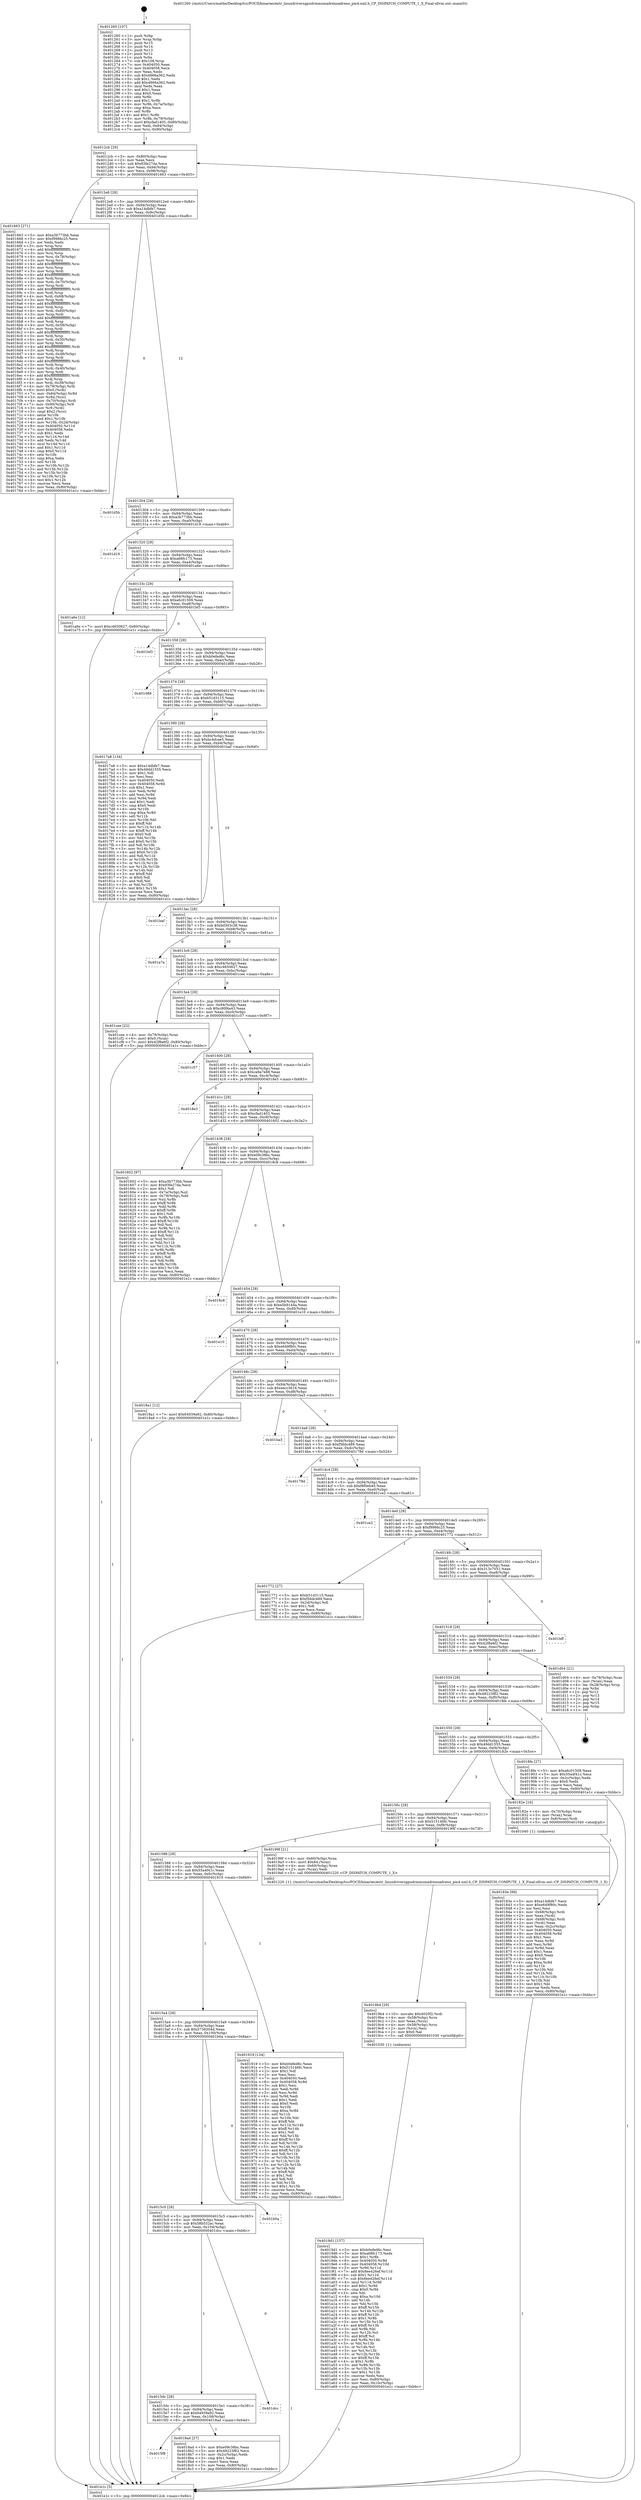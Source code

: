 digraph "0x401260" {
  label = "0x401260 (/mnt/c/Users/mathe/Desktop/tcc/POCII/binaries/extr_linuxdriversgpudrmmsmadrenoadreno_pm4.xml.h_CP_DISPATCH_COMPUTE_1_X_Final-ollvm.out::main(0))"
  labelloc = "t"
  node[shape=record]

  Entry [label="",width=0.3,height=0.3,shape=circle,fillcolor=black,style=filled]
  "0x4012cb" [label="{
     0x4012cb [29]\l
     | [instrs]\l
     &nbsp;&nbsp;0x4012cb \<+3\>: mov -0x80(%rbp),%eax\l
     &nbsp;&nbsp;0x4012ce \<+2\>: mov %eax,%ecx\l
     &nbsp;&nbsp;0x4012d0 \<+6\>: sub $0x93fe27da,%ecx\l
     &nbsp;&nbsp;0x4012d6 \<+6\>: mov %eax,-0x94(%rbp)\l
     &nbsp;&nbsp;0x4012dc \<+6\>: mov %ecx,-0x98(%rbp)\l
     &nbsp;&nbsp;0x4012e2 \<+6\>: je 0000000000401663 \<main+0x403\>\l
  }"]
  "0x401663" [label="{
     0x401663 [271]\l
     | [instrs]\l
     &nbsp;&nbsp;0x401663 \<+5\>: mov $0xa3b773bb,%eax\l
     &nbsp;&nbsp;0x401668 \<+5\>: mov $0xf9986c25,%ecx\l
     &nbsp;&nbsp;0x40166d \<+2\>: xor %edx,%edx\l
     &nbsp;&nbsp;0x40166f \<+3\>: mov %rsp,%rsi\l
     &nbsp;&nbsp;0x401672 \<+4\>: add $0xfffffffffffffff0,%rsi\l
     &nbsp;&nbsp;0x401676 \<+3\>: mov %rsi,%rsp\l
     &nbsp;&nbsp;0x401679 \<+4\>: mov %rsi,-0x78(%rbp)\l
     &nbsp;&nbsp;0x40167d \<+3\>: mov %rsp,%rsi\l
     &nbsp;&nbsp;0x401680 \<+4\>: add $0xfffffffffffffff0,%rsi\l
     &nbsp;&nbsp;0x401684 \<+3\>: mov %rsi,%rsp\l
     &nbsp;&nbsp;0x401687 \<+3\>: mov %rsp,%rdi\l
     &nbsp;&nbsp;0x40168a \<+4\>: add $0xfffffffffffffff0,%rdi\l
     &nbsp;&nbsp;0x40168e \<+3\>: mov %rdi,%rsp\l
     &nbsp;&nbsp;0x401691 \<+4\>: mov %rdi,-0x70(%rbp)\l
     &nbsp;&nbsp;0x401695 \<+3\>: mov %rsp,%rdi\l
     &nbsp;&nbsp;0x401698 \<+4\>: add $0xfffffffffffffff0,%rdi\l
     &nbsp;&nbsp;0x40169c \<+3\>: mov %rdi,%rsp\l
     &nbsp;&nbsp;0x40169f \<+4\>: mov %rdi,-0x68(%rbp)\l
     &nbsp;&nbsp;0x4016a3 \<+3\>: mov %rsp,%rdi\l
     &nbsp;&nbsp;0x4016a6 \<+4\>: add $0xfffffffffffffff0,%rdi\l
     &nbsp;&nbsp;0x4016aa \<+3\>: mov %rdi,%rsp\l
     &nbsp;&nbsp;0x4016ad \<+4\>: mov %rdi,-0x60(%rbp)\l
     &nbsp;&nbsp;0x4016b1 \<+3\>: mov %rsp,%rdi\l
     &nbsp;&nbsp;0x4016b4 \<+4\>: add $0xfffffffffffffff0,%rdi\l
     &nbsp;&nbsp;0x4016b8 \<+3\>: mov %rdi,%rsp\l
     &nbsp;&nbsp;0x4016bb \<+4\>: mov %rdi,-0x58(%rbp)\l
     &nbsp;&nbsp;0x4016bf \<+3\>: mov %rsp,%rdi\l
     &nbsp;&nbsp;0x4016c2 \<+4\>: add $0xfffffffffffffff0,%rdi\l
     &nbsp;&nbsp;0x4016c6 \<+3\>: mov %rdi,%rsp\l
     &nbsp;&nbsp;0x4016c9 \<+4\>: mov %rdi,-0x50(%rbp)\l
     &nbsp;&nbsp;0x4016cd \<+3\>: mov %rsp,%rdi\l
     &nbsp;&nbsp;0x4016d0 \<+4\>: add $0xfffffffffffffff0,%rdi\l
     &nbsp;&nbsp;0x4016d4 \<+3\>: mov %rdi,%rsp\l
     &nbsp;&nbsp;0x4016d7 \<+4\>: mov %rdi,-0x48(%rbp)\l
     &nbsp;&nbsp;0x4016db \<+3\>: mov %rsp,%rdi\l
     &nbsp;&nbsp;0x4016de \<+4\>: add $0xfffffffffffffff0,%rdi\l
     &nbsp;&nbsp;0x4016e2 \<+3\>: mov %rdi,%rsp\l
     &nbsp;&nbsp;0x4016e5 \<+4\>: mov %rdi,-0x40(%rbp)\l
     &nbsp;&nbsp;0x4016e9 \<+3\>: mov %rsp,%rdi\l
     &nbsp;&nbsp;0x4016ec \<+4\>: add $0xfffffffffffffff0,%rdi\l
     &nbsp;&nbsp;0x4016f0 \<+3\>: mov %rdi,%rsp\l
     &nbsp;&nbsp;0x4016f3 \<+4\>: mov %rdi,-0x38(%rbp)\l
     &nbsp;&nbsp;0x4016f7 \<+4\>: mov -0x78(%rbp),%rdi\l
     &nbsp;&nbsp;0x4016fb \<+6\>: movl $0x0,(%rdi)\l
     &nbsp;&nbsp;0x401701 \<+7\>: mov -0x84(%rbp),%r8d\l
     &nbsp;&nbsp;0x401708 \<+3\>: mov %r8d,(%rsi)\l
     &nbsp;&nbsp;0x40170b \<+4\>: mov -0x70(%rbp),%rdi\l
     &nbsp;&nbsp;0x40170f \<+7\>: mov -0x90(%rbp),%r9\l
     &nbsp;&nbsp;0x401716 \<+3\>: mov %r9,(%rdi)\l
     &nbsp;&nbsp;0x401719 \<+3\>: cmpl $0x2,(%rsi)\l
     &nbsp;&nbsp;0x40171c \<+4\>: setne %r10b\l
     &nbsp;&nbsp;0x401720 \<+4\>: and $0x1,%r10b\l
     &nbsp;&nbsp;0x401724 \<+4\>: mov %r10b,-0x2d(%rbp)\l
     &nbsp;&nbsp;0x401728 \<+8\>: mov 0x404050,%r11d\l
     &nbsp;&nbsp;0x401730 \<+7\>: mov 0x404058,%ebx\l
     &nbsp;&nbsp;0x401737 \<+3\>: sub $0x1,%edx\l
     &nbsp;&nbsp;0x40173a \<+3\>: mov %r11d,%r14d\l
     &nbsp;&nbsp;0x40173d \<+3\>: add %edx,%r14d\l
     &nbsp;&nbsp;0x401740 \<+4\>: imul %r14d,%r11d\l
     &nbsp;&nbsp;0x401744 \<+4\>: and $0x1,%r11d\l
     &nbsp;&nbsp;0x401748 \<+4\>: cmp $0x0,%r11d\l
     &nbsp;&nbsp;0x40174c \<+4\>: sete %r10b\l
     &nbsp;&nbsp;0x401750 \<+3\>: cmp $0xa,%ebx\l
     &nbsp;&nbsp;0x401753 \<+4\>: setl %r15b\l
     &nbsp;&nbsp;0x401757 \<+3\>: mov %r10b,%r12b\l
     &nbsp;&nbsp;0x40175a \<+3\>: and %r15b,%r12b\l
     &nbsp;&nbsp;0x40175d \<+3\>: xor %r15b,%r10b\l
     &nbsp;&nbsp;0x401760 \<+3\>: or %r10b,%r12b\l
     &nbsp;&nbsp;0x401763 \<+4\>: test $0x1,%r12b\l
     &nbsp;&nbsp;0x401767 \<+3\>: cmovne %ecx,%eax\l
     &nbsp;&nbsp;0x40176a \<+3\>: mov %eax,-0x80(%rbp)\l
     &nbsp;&nbsp;0x40176d \<+5\>: jmp 0000000000401e1c \<main+0xbbc\>\l
  }"]
  "0x4012e8" [label="{
     0x4012e8 [28]\l
     | [instrs]\l
     &nbsp;&nbsp;0x4012e8 \<+5\>: jmp 00000000004012ed \<main+0x8d\>\l
     &nbsp;&nbsp;0x4012ed \<+6\>: mov -0x94(%rbp),%eax\l
     &nbsp;&nbsp;0x4012f3 \<+5\>: sub $0xa14dbfe7,%eax\l
     &nbsp;&nbsp;0x4012f8 \<+6\>: mov %eax,-0x9c(%rbp)\l
     &nbsp;&nbsp;0x4012fe \<+6\>: je 0000000000401d5b \<main+0xafb\>\l
  }"]
  Exit [label="",width=0.3,height=0.3,shape=circle,fillcolor=black,style=filled,peripheries=2]
  "0x401d5b" [label="{
     0x401d5b\l
  }", style=dashed]
  "0x401304" [label="{
     0x401304 [28]\l
     | [instrs]\l
     &nbsp;&nbsp;0x401304 \<+5\>: jmp 0000000000401309 \<main+0xa9\>\l
     &nbsp;&nbsp;0x401309 \<+6\>: mov -0x94(%rbp),%eax\l
     &nbsp;&nbsp;0x40130f \<+5\>: sub $0xa3b773bb,%eax\l
     &nbsp;&nbsp;0x401314 \<+6\>: mov %eax,-0xa0(%rbp)\l
     &nbsp;&nbsp;0x40131a \<+6\>: je 0000000000401d19 \<main+0xab9\>\l
  }"]
  "0x4019d1" [label="{
     0x4019d1 [157]\l
     | [instrs]\l
     &nbsp;&nbsp;0x4019d1 \<+5\>: mov $0xb0efed6c,%esi\l
     &nbsp;&nbsp;0x4019d6 \<+5\>: mov $0xa68fc173,%edx\l
     &nbsp;&nbsp;0x4019db \<+3\>: mov $0x1,%r8b\l
     &nbsp;&nbsp;0x4019de \<+8\>: mov 0x404050,%r9d\l
     &nbsp;&nbsp;0x4019e6 \<+8\>: mov 0x404058,%r10d\l
     &nbsp;&nbsp;0x4019ee \<+3\>: mov %r9d,%r11d\l
     &nbsp;&nbsp;0x4019f1 \<+7\>: add $0x8ee426ef,%r11d\l
     &nbsp;&nbsp;0x4019f8 \<+4\>: sub $0x1,%r11d\l
     &nbsp;&nbsp;0x4019fc \<+7\>: sub $0x8ee426ef,%r11d\l
     &nbsp;&nbsp;0x401a03 \<+4\>: imul %r11d,%r9d\l
     &nbsp;&nbsp;0x401a07 \<+4\>: and $0x1,%r9d\l
     &nbsp;&nbsp;0x401a0b \<+4\>: cmp $0x0,%r9d\l
     &nbsp;&nbsp;0x401a0f \<+3\>: sete %bl\l
     &nbsp;&nbsp;0x401a12 \<+4\>: cmp $0xa,%r10d\l
     &nbsp;&nbsp;0x401a16 \<+4\>: setl %r14b\l
     &nbsp;&nbsp;0x401a1a \<+3\>: mov %bl,%r15b\l
     &nbsp;&nbsp;0x401a1d \<+4\>: xor $0xff,%r15b\l
     &nbsp;&nbsp;0x401a21 \<+3\>: mov %r14b,%r12b\l
     &nbsp;&nbsp;0x401a24 \<+4\>: xor $0xff,%r12b\l
     &nbsp;&nbsp;0x401a28 \<+4\>: xor $0x1,%r8b\l
     &nbsp;&nbsp;0x401a2c \<+3\>: mov %r15b,%r13b\l
     &nbsp;&nbsp;0x401a2f \<+4\>: and $0xff,%r13b\l
     &nbsp;&nbsp;0x401a33 \<+3\>: and %r8b,%bl\l
     &nbsp;&nbsp;0x401a36 \<+3\>: mov %r12b,%cl\l
     &nbsp;&nbsp;0x401a39 \<+3\>: and $0xff,%cl\l
     &nbsp;&nbsp;0x401a3c \<+3\>: and %r8b,%r14b\l
     &nbsp;&nbsp;0x401a3f \<+3\>: or %bl,%r13b\l
     &nbsp;&nbsp;0x401a42 \<+3\>: or %r14b,%cl\l
     &nbsp;&nbsp;0x401a45 \<+3\>: xor %cl,%r13b\l
     &nbsp;&nbsp;0x401a48 \<+3\>: or %r12b,%r15b\l
     &nbsp;&nbsp;0x401a4b \<+4\>: xor $0xff,%r15b\l
     &nbsp;&nbsp;0x401a4f \<+4\>: or $0x1,%r8b\l
     &nbsp;&nbsp;0x401a53 \<+3\>: and %r8b,%r15b\l
     &nbsp;&nbsp;0x401a56 \<+3\>: or %r15b,%r13b\l
     &nbsp;&nbsp;0x401a59 \<+4\>: test $0x1,%r13b\l
     &nbsp;&nbsp;0x401a5d \<+3\>: cmovne %edx,%esi\l
     &nbsp;&nbsp;0x401a60 \<+3\>: mov %esi,-0x80(%rbp)\l
     &nbsp;&nbsp;0x401a63 \<+6\>: mov %eax,-0x10c(%rbp)\l
     &nbsp;&nbsp;0x401a69 \<+5\>: jmp 0000000000401e1c \<main+0xbbc\>\l
  }"]
  "0x401d19" [label="{
     0x401d19\l
  }", style=dashed]
  "0x401320" [label="{
     0x401320 [28]\l
     | [instrs]\l
     &nbsp;&nbsp;0x401320 \<+5\>: jmp 0000000000401325 \<main+0xc5\>\l
     &nbsp;&nbsp;0x401325 \<+6\>: mov -0x94(%rbp),%eax\l
     &nbsp;&nbsp;0x40132b \<+5\>: sub $0xa68fc173,%eax\l
     &nbsp;&nbsp;0x401330 \<+6\>: mov %eax,-0xa4(%rbp)\l
     &nbsp;&nbsp;0x401336 \<+6\>: je 0000000000401a6e \<main+0x80e\>\l
  }"]
  "0x4019b4" [label="{
     0x4019b4 [29]\l
     | [instrs]\l
     &nbsp;&nbsp;0x4019b4 \<+10\>: movabs $0x4020f2,%rdi\l
     &nbsp;&nbsp;0x4019be \<+4\>: mov -0x58(%rbp),%rcx\l
     &nbsp;&nbsp;0x4019c2 \<+2\>: mov %eax,(%rcx)\l
     &nbsp;&nbsp;0x4019c4 \<+4\>: mov -0x58(%rbp),%rcx\l
     &nbsp;&nbsp;0x4019c8 \<+2\>: mov (%rcx),%esi\l
     &nbsp;&nbsp;0x4019ca \<+2\>: mov $0x0,%al\l
     &nbsp;&nbsp;0x4019cc \<+5\>: call 0000000000401030 \<printf@plt\>\l
     | [calls]\l
     &nbsp;&nbsp;0x401030 \{1\} (unknown)\l
  }"]
  "0x401a6e" [label="{
     0x401a6e [12]\l
     | [instrs]\l
     &nbsp;&nbsp;0x401a6e \<+7\>: movl $0xc4650627,-0x80(%rbp)\l
     &nbsp;&nbsp;0x401a75 \<+5\>: jmp 0000000000401e1c \<main+0xbbc\>\l
  }"]
  "0x40133c" [label="{
     0x40133c [28]\l
     | [instrs]\l
     &nbsp;&nbsp;0x40133c \<+5\>: jmp 0000000000401341 \<main+0xe1\>\l
     &nbsp;&nbsp;0x401341 \<+6\>: mov -0x94(%rbp),%eax\l
     &nbsp;&nbsp;0x401347 \<+5\>: sub $0xa6c01509,%eax\l
     &nbsp;&nbsp;0x40134c \<+6\>: mov %eax,-0xa8(%rbp)\l
     &nbsp;&nbsp;0x401352 \<+6\>: je 0000000000401bf3 \<main+0x993\>\l
  }"]
  "0x4015f8" [label="{
     0x4015f8\l
  }", style=dashed]
  "0x401bf3" [label="{
     0x401bf3\l
  }", style=dashed]
  "0x401358" [label="{
     0x401358 [28]\l
     | [instrs]\l
     &nbsp;&nbsp;0x401358 \<+5\>: jmp 000000000040135d \<main+0xfd\>\l
     &nbsp;&nbsp;0x40135d \<+6\>: mov -0x94(%rbp),%eax\l
     &nbsp;&nbsp;0x401363 \<+5\>: sub $0xb0efed6c,%eax\l
     &nbsp;&nbsp;0x401368 \<+6\>: mov %eax,-0xac(%rbp)\l
     &nbsp;&nbsp;0x40136e \<+6\>: je 0000000000401d88 \<main+0xb28\>\l
  }"]
  "0x4018ad" [label="{
     0x4018ad [27]\l
     | [instrs]\l
     &nbsp;&nbsp;0x4018ad \<+5\>: mov $0xe09c38bc,%eax\l
     &nbsp;&nbsp;0x4018b2 \<+5\>: mov $0x48223f82,%ecx\l
     &nbsp;&nbsp;0x4018b7 \<+3\>: mov -0x2c(%rbp),%edx\l
     &nbsp;&nbsp;0x4018ba \<+3\>: cmp $0x1,%edx\l
     &nbsp;&nbsp;0x4018bd \<+3\>: cmovl %ecx,%eax\l
     &nbsp;&nbsp;0x4018c0 \<+3\>: mov %eax,-0x80(%rbp)\l
     &nbsp;&nbsp;0x4018c3 \<+5\>: jmp 0000000000401e1c \<main+0xbbc\>\l
  }"]
  "0x401d88" [label="{
     0x401d88\l
  }", style=dashed]
  "0x401374" [label="{
     0x401374 [28]\l
     | [instrs]\l
     &nbsp;&nbsp;0x401374 \<+5\>: jmp 0000000000401379 \<main+0x119\>\l
     &nbsp;&nbsp;0x401379 \<+6\>: mov -0x94(%rbp),%eax\l
     &nbsp;&nbsp;0x40137f \<+5\>: sub $0xb51d3115,%eax\l
     &nbsp;&nbsp;0x401384 \<+6\>: mov %eax,-0xb0(%rbp)\l
     &nbsp;&nbsp;0x40138a \<+6\>: je 00000000004017a8 \<main+0x548\>\l
  }"]
  "0x4015dc" [label="{
     0x4015dc [28]\l
     | [instrs]\l
     &nbsp;&nbsp;0x4015dc \<+5\>: jmp 00000000004015e1 \<main+0x381\>\l
     &nbsp;&nbsp;0x4015e1 \<+6\>: mov -0x94(%rbp),%eax\l
     &nbsp;&nbsp;0x4015e7 \<+5\>: sub $0x64939a92,%eax\l
     &nbsp;&nbsp;0x4015ec \<+6\>: mov %eax,-0x108(%rbp)\l
     &nbsp;&nbsp;0x4015f2 \<+6\>: je 00000000004018ad \<main+0x64d\>\l
  }"]
  "0x4017a8" [label="{
     0x4017a8 [134]\l
     | [instrs]\l
     &nbsp;&nbsp;0x4017a8 \<+5\>: mov $0xa14dbfe7,%eax\l
     &nbsp;&nbsp;0x4017ad \<+5\>: mov $0x49dd1555,%ecx\l
     &nbsp;&nbsp;0x4017b2 \<+2\>: mov $0x1,%dl\l
     &nbsp;&nbsp;0x4017b4 \<+2\>: xor %esi,%esi\l
     &nbsp;&nbsp;0x4017b6 \<+7\>: mov 0x404050,%edi\l
     &nbsp;&nbsp;0x4017bd \<+8\>: mov 0x404058,%r8d\l
     &nbsp;&nbsp;0x4017c5 \<+3\>: sub $0x1,%esi\l
     &nbsp;&nbsp;0x4017c8 \<+3\>: mov %edi,%r9d\l
     &nbsp;&nbsp;0x4017cb \<+3\>: add %esi,%r9d\l
     &nbsp;&nbsp;0x4017ce \<+4\>: imul %r9d,%edi\l
     &nbsp;&nbsp;0x4017d2 \<+3\>: and $0x1,%edi\l
     &nbsp;&nbsp;0x4017d5 \<+3\>: cmp $0x0,%edi\l
     &nbsp;&nbsp;0x4017d8 \<+4\>: sete %r10b\l
     &nbsp;&nbsp;0x4017dc \<+4\>: cmp $0xa,%r8d\l
     &nbsp;&nbsp;0x4017e0 \<+4\>: setl %r11b\l
     &nbsp;&nbsp;0x4017e4 \<+3\>: mov %r10b,%bl\l
     &nbsp;&nbsp;0x4017e7 \<+3\>: xor $0xff,%bl\l
     &nbsp;&nbsp;0x4017ea \<+3\>: mov %r11b,%r14b\l
     &nbsp;&nbsp;0x4017ed \<+4\>: xor $0xff,%r14b\l
     &nbsp;&nbsp;0x4017f1 \<+3\>: xor $0x0,%dl\l
     &nbsp;&nbsp;0x4017f4 \<+3\>: mov %bl,%r15b\l
     &nbsp;&nbsp;0x4017f7 \<+4\>: and $0x0,%r15b\l
     &nbsp;&nbsp;0x4017fb \<+3\>: and %dl,%r10b\l
     &nbsp;&nbsp;0x4017fe \<+3\>: mov %r14b,%r12b\l
     &nbsp;&nbsp;0x401801 \<+4\>: and $0x0,%r12b\l
     &nbsp;&nbsp;0x401805 \<+3\>: and %dl,%r11b\l
     &nbsp;&nbsp;0x401808 \<+3\>: or %r10b,%r15b\l
     &nbsp;&nbsp;0x40180b \<+3\>: or %r11b,%r12b\l
     &nbsp;&nbsp;0x40180e \<+3\>: xor %r12b,%r15b\l
     &nbsp;&nbsp;0x401811 \<+3\>: or %r14b,%bl\l
     &nbsp;&nbsp;0x401814 \<+3\>: xor $0xff,%bl\l
     &nbsp;&nbsp;0x401817 \<+3\>: or $0x0,%dl\l
     &nbsp;&nbsp;0x40181a \<+2\>: and %dl,%bl\l
     &nbsp;&nbsp;0x40181c \<+3\>: or %bl,%r15b\l
     &nbsp;&nbsp;0x40181f \<+4\>: test $0x1,%r15b\l
     &nbsp;&nbsp;0x401823 \<+3\>: cmovne %ecx,%eax\l
     &nbsp;&nbsp;0x401826 \<+3\>: mov %eax,-0x80(%rbp)\l
     &nbsp;&nbsp;0x401829 \<+5\>: jmp 0000000000401e1c \<main+0xbbc\>\l
  }"]
  "0x401390" [label="{
     0x401390 [28]\l
     | [instrs]\l
     &nbsp;&nbsp;0x401390 \<+5\>: jmp 0000000000401395 \<main+0x135\>\l
     &nbsp;&nbsp;0x401395 \<+6\>: mov -0x94(%rbp),%eax\l
     &nbsp;&nbsp;0x40139b \<+5\>: sub $0xbc4dcae5,%eax\l
     &nbsp;&nbsp;0x4013a0 \<+6\>: mov %eax,-0xb4(%rbp)\l
     &nbsp;&nbsp;0x4013a6 \<+6\>: je 0000000000401baf \<main+0x94f\>\l
  }"]
  "0x401dcc" [label="{
     0x401dcc\l
  }", style=dashed]
  "0x401baf" [label="{
     0x401baf\l
  }", style=dashed]
  "0x4013ac" [label="{
     0x4013ac [28]\l
     | [instrs]\l
     &nbsp;&nbsp;0x4013ac \<+5\>: jmp 00000000004013b1 \<main+0x151\>\l
     &nbsp;&nbsp;0x4013b1 \<+6\>: mov -0x94(%rbp),%eax\l
     &nbsp;&nbsp;0x4013b7 \<+5\>: sub $0xbd303c38,%eax\l
     &nbsp;&nbsp;0x4013bc \<+6\>: mov %eax,-0xb8(%rbp)\l
     &nbsp;&nbsp;0x4013c2 \<+6\>: je 0000000000401a7a \<main+0x81a\>\l
  }"]
  "0x4015c0" [label="{
     0x4015c0 [28]\l
     | [instrs]\l
     &nbsp;&nbsp;0x4015c0 \<+5\>: jmp 00000000004015c5 \<main+0x365\>\l
     &nbsp;&nbsp;0x4015c5 \<+6\>: mov -0x94(%rbp),%eax\l
     &nbsp;&nbsp;0x4015cb \<+5\>: sub $0x58b532ac,%eax\l
     &nbsp;&nbsp;0x4015d0 \<+6\>: mov %eax,-0x104(%rbp)\l
     &nbsp;&nbsp;0x4015d6 \<+6\>: je 0000000000401dcc \<main+0xb6c\>\l
  }"]
  "0x401a7a" [label="{
     0x401a7a\l
  }", style=dashed]
  "0x4013c8" [label="{
     0x4013c8 [28]\l
     | [instrs]\l
     &nbsp;&nbsp;0x4013c8 \<+5\>: jmp 00000000004013cd \<main+0x16d\>\l
     &nbsp;&nbsp;0x4013cd \<+6\>: mov -0x94(%rbp),%eax\l
     &nbsp;&nbsp;0x4013d3 \<+5\>: sub $0xc4650627,%eax\l
     &nbsp;&nbsp;0x4013d8 \<+6\>: mov %eax,-0xbc(%rbp)\l
     &nbsp;&nbsp;0x4013de \<+6\>: je 0000000000401cee \<main+0xa8e\>\l
  }"]
  "0x401b0a" [label="{
     0x401b0a\l
  }", style=dashed]
  "0x401cee" [label="{
     0x401cee [22]\l
     | [instrs]\l
     &nbsp;&nbsp;0x401cee \<+4\>: mov -0x78(%rbp),%rax\l
     &nbsp;&nbsp;0x401cf2 \<+6\>: movl $0x0,(%rax)\l
     &nbsp;&nbsp;0x401cf8 \<+7\>: movl $0x42f8a6f2,-0x80(%rbp)\l
     &nbsp;&nbsp;0x401cff \<+5\>: jmp 0000000000401e1c \<main+0xbbc\>\l
  }"]
  "0x4013e4" [label="{
     0x4013e4 [28]\l
     | [instrs]\l
     &nbsp;&nbsp;0x4013e4 \<+5\>: jmp 00000000004013e9 \<main+0x189\>\l
     &nbsp;&nbsp;0x4013e9 \<+6\>: mov -0x94(%rbp),%eax\l
     &nbsp;&nbsp;0x4013ef \<+5\>: sub $0xc90f4a43,%eax\l
     &nbsp;&nbsp;0x4013f4 \<+6\>: mov %eax,-0xc0(%rbp)\l
     &nbsp;&nbsp;0x4013fa \<+6\>: je 0000000000401c57 \<main+0x9f7\>\l
  }"]
  "0x4015a4" [label="{
     0x4015a4 [28]\l
     | [instrs]\l
     &nbsp;&nbsp;0x4015a4 \<+5\>: jmp 00000000004015a9 \<main+0x349\>\l
     &nbsp;&nbsp;0x4015a9 \<+6\>: mov -0x94(%rbp),%eax\l
     &nbsp;&nbsp;0x4015af \<+5\>: sub $0x5738304d,%eax\l
     &nbsp;&nbsp;0x4015b4 \<+6\>: mov %eax,-0x100(%rbp)\l
     &nbsp;&nbsp;0x4015ba \<+6\>: je 0000000000401b0a \<main+0x8aa\>\l
  }"]
  "0x401c57" [label="{
     0x401c57\l
  }", style=dashed]
  "0x401400" [label="{
     0x401400 [28]\l
     | [instrs]\l
     &nbsp;&nbsp;0x401400 \<+5\>: jmp 0000000000401405 \<main+0x1a5\>\l
     &nbsp;&nbsp;0x401405 \<+6\>: mov -0x94(%rbp),%eax\l
     &nbsp;&nbsp;0x40140b \<+5\>: sub $0xca9a7e88,%eax\l
     &nbsp;&nbsp;0x401410 \<+6\>: mov %eax,-0xc4(%rbp)\l
     &nbsp;&nbsp;0x401416 \<+6\>: je 00000000004018e3 \<main+0x683\>\l
  }"]
  "0x401919" [label="{
     0x401919 [134]\l
     | [instrs]\l
     &nbsp;&nbsp;0x401919 \<+5\>: mov $0xb0efed6c,%eax\l
     &nbsp;&nbsp;0x40191e \<+5\>: mov $0x515146fc,%ecx\l
     &nbsp;&nbsp;0x401923 \<+2\>: mov $0x1,%dl\l
     &nbsp;&nbsp;0x401925 \<+2\>: xor %esi,%esi\l
     &nbsp;&nbsp;0x401927 \<+7\>: mov 0x404050,%edi\l
     &nbsp;&nbsp;0x40192e \<+8\>: mov 0x404058,%r8d\l
     &nbsp;&nbsp;0x401936 \<+3\>: sub $0x1,%esi\l
     &nbsp;&nbsp;0x401939 \<+3\>: mov %edi,%r9d\l
     &nbsp;&nbsp;0x40193c \<+3\>: add %esi,%r9d\l
     &nbsp;&nbsp;0x40193f \<+4\>: imul %r9d,%edi\l
     &nbsp;&nbsp;0x401943 \<+3\>: and $0x1,%edi\l
     &nbsp;&nbsp;0x401946 \<+3\>: cmp $0x0,%edi\l
     &nbsp;&nbsp;0x401949 \<+4\>: sete %r10b\l
     &nbsp;&nbsp;0x40194d \<+4\>: cmp $0xa,%r8d\l
     &nbsp;&nbsp;0x401951 \<+4\>: setl %r11b\l
     &nbsp;&nbsp;0x401955 \<+3\>: mov %r10b,%bl\l
     &nbsp;&nbsp;0x401958 \<+3\>: xor $0xff,%bl\l
     &nbsp;&nbsp;0x40195b \<+3\>: mov %r11b,%r14b\l
     &nbsp;&nbsp;0x40195e \<+4\>: xor $0xff,%r14b\l
     &nbsp;&nbsp;0x401962 \<+3\>: xor $0x1,%dl\l
     &nbsp;&nbsp;0x401965 \<+3\>: mov %bl,%r15b\l
     &nbsp;&nbsp;0x401968 \<+4\>: and $0xff,%r15b\l
     &nbsp;&nbsp;0x40196c \<+3\>: and %dl,%r10b\l
     &nbsp;&nbsp;0x40196f \<+3\>: mov %r14b,%r12b\l
     &nbsp;&nbsp;0x401972 \<+4\>: and $0xff,%r12b\l
     &nbsp;&nbsp;0x401976 \<+3\>: and %dl,%r11b\l
     &nbsp;&nbsp;0x401979 \<+3\>: or %r10b,%r15b\l
     &nbsp;&nbsp;0x40197c \<+3\>: or %r11b,%r12b\l
     &nbsp;&nbsp;0x40197f \<+3\>: xor %r12b,%r15b\l
     &nbsp;&nbsp;0x401982 \<+3\>: or %r14b,%bl\l
     &nbsp;&nbsp;0x401985 \<+3\>: xor $0xff,%bl\l
     &nbsp;&nbsp;0x401988 \<+3\>: or $0x1,%dl\l
     &nbsp;&nbsp;0x40198b \<+2\>: and %dl,%bl\l
     &nbsp;&nbsp;0x40198d \<+3\>: or %bl,%r15b\l
     &nbsp;&nbsp;0x401990 \<+4\>: test $0x1,%r15b\l
     &nbsp;&nbsp;0x401994 \<+3\>: cmovne %ecx,%eax\l
     &nbsp;&nbsp;0x401997 \<+3\>: mov %eax,-0x80(%rbp)\l
     &nbsp;&nbsp;0x40199a \<+5\>: jmp 0000000000401e1c \<main+0xbbc\>\l
  }"]
  "0x4018e3" [label="{
     0x4018e3\l
  }", style=dashed]
  "0x40141c" [label="{
     0x40141c [28]\l
     | [instrs]\l
     &nbsp;&nbsp;0x40141c \<+5\>: jmp 0000000000401421 \<main+0x1c1\>\l
     &nbsp;&nbsp;0x401421 \<+6\>: mov -0x94(%rbp),%eax\l
     &nbsp;&nbsp;0x401427 \<+5\>: sub $0xcfad1403,%eax\l
     &nbsp;&nbsp;0x40142c \<+6\>: mov %eax,-0xc8(%rbp)\l
     &nbsp;&nbsp;0x401432 \<+6\>: je 0000000000401602 \<main+0x3a2\>\l
  }"]
  "0x401588" [label="{
     0x401588 [28]\l
     | [instrs]\l
     &nbsp;&nbsp;0x401588 \<+5\>: jmp 000000000040158d \<main+0x32d\>\l
     &nbsp;&nbsp;0x40158d \<+6\>: mov -0x94(%rbp),%eax\l
     &nbsp;&nbsp;0x401593 \<+5\>: sub $0x55a4f41c,%eax\l
     &nbsp;&nbsp;0x401598 \<+6\>: mov %eax,-0xfc(%rbp)\l
     &nbsp;&nbsp;0x40159e \<+6\>: je 0000000000401919 \<main+0x6b9\>\l
  }"]
  "0x401602" [label="{
     0x401602 [97]\l
     | [instrs]\l
     &nbsp;&nbsp;0x401602 \<+5\>: mov $0xa3b773bb,%eax\l
     &nbsp;&nbsp;0x401607 \<+5\>: mov $0x93fe27da,%ecx\l
     &nbsp;&nbsp;0x40160c \<+2\>: mov $0x1,%dl\l
     &nbsp;&nbsp;0x40160e \<+4\>: mov -0x7a(%rbp),%sil\l
     &nbsp;&nbsp;0x401612 \<+4\>: mov -0x79(%rbp),%dil\l
     &nbsp;&nbsp;0x401616 \<+3\>: mov %sil,%r8b\l
     &nbsp;&nbsp;0x401619 \<+4\>: xor $0xff,%r8b\l
     &nbsp;&nbsp;0x40161d \<+3\>: mov %dil,%r9b\l
     &nbsp;&nbsp;0x401620 \<+4\>: xor $0xff,%r9b\l
     &nbsp;&nbsp;0x401624 \<+3\>: xor $0x1,%dl\l
     &nbsp;&nbsp;0x401627 \<+3\>: mov %r8b,%r10b\l
     &nbsp;&nbsp;0x40162a \<+4\>: and $0xff,%r10b\l
     &nbsp;&nbsp;0x40162e \<+3\>: and %dl,%sil\l
     &nbsp;&nbsp;0x401631 \<+3\>: mov %r9b,%r11b\l
     &nbsp;&nbsp;0x401634 \<+4\>: and $0xff,%r11b\l
     &nbsp;&nbsp;0x401638 \<+3\>: and %dl,%dil\l
     &nbsp;&nbsp;0x40163b \<+3\>: or %sil,%r10b\l
     &nbsp;&nbsp;0x40163e \<+3\>: or %dil,%r11b\l
     &nbsp;&nbsp;0x401641 \<+3\>: xor %r11b,%r10b\l
     &nbsp;&nbsp;0x401644 \<+3\>: or %r9b,%r8b\l
     &nbsp;&nbsp;0x401647 \<+4\>: xor $0xff,%r8b\l
     &nbsp;&nbsp;0x40164b \<+3\>: or $0x1,%dl\l
     &nbsp;&nbsp;0x40164e \<+3\>: and %dl,%r8b\l
     &nbsp;&nbsp;0x401651 \<+3\>: or %r8b,%r10b\l
     &nbsp;&nbsp;0x401654 \<+4\>: test $0x1,%r10b\l
     &nbsp;&nbsp;0x401658 \<+3\>: cmovne %ecx,%eax\l
     &nbsp;&nbsp;0x40165b \<+3\>: mov %eax,-0x80(%rbp)\l
     &nbsp;&nbsp;0x40165e \<+5\>: jmp 0000000000401e1c \<main+0xbbc\>\l
  }"]
  "0x401438" [label="{
     0x401438 [28]\l
     | [instrs]\l
     &nbsp;&nbsp;0x401438 \<+5\>: jmp 000000000040143d \<main+0x1dd\>\l
     &nbsp;&nbsp;0x40143d \<+6\>: mov -0x94(%rbp),%eax\l
     &nbsp;&nbsp;0x401443 \<+5\>: sub $0xe09c38bc,%eax\l
     &nbsp;&nbsp;0x401448 \<+6\>: mov %eax,-0xcc(%rbp)\l
     &nbsp;&nbsp;0x40144e \<+6\>: je 00000000004018c8 \<main+0x668\>\l
  }"]
  "0x401e1c" [label="{
     0x401e1c [5]\l
     | [instrs]\l
     &nbsp;&nbsp;0x401e1c \<+5\>: jmp 00000000004012cb \<main+0x6b\>\l
  }"]
  "0x401260" [label="{
     0x401260 [107]\l
     | [instrs]\l
     &nbsp;&nbsp;0x401260 \<+1\>: push %rbp\l
     &nbsp;&nbsp;0x401261 \<+3\>: mov %rsp,%rbp\l
     &nbsp;&nbsp;0x401264 \<+2\>: push %r15\l
     &nbsp;&nbsp;0x401266 \<+2\>: push %r14\l
     &nbsp;&nbsp;0x401268 \<+2\>: push %r13\l
     &nbsp;&nbsp;0x40126a \<+2\>: push %r12\l
     &nbsp;&nbsp;0x40126c \<+1\>: push %rbx\l
     &nbsp;&nbsp;0x40126d \<+7\>: sub $0x108,%rsp\l
     &nbsp;&nbsp;0x401274 \<+7\>: mov 0x404050,%eax\l
     &nbsp;&nbsp;0x40127b \<+7\>: mov 0x404058,%ecx\l
     &nbsp;&nbsp;0x401282 \<+2\>: mov %eax,%edx\l
     &nbsp;&nbsp;0x401284 \<+6\>: sub $0x4866a362,%edx\l
     &nbsp;&nbsp;0x40128a \<+3\>: sub $0x1,%edx\l
     &nbsp;&nbsp;0x40128d \<+6\>: add $0x4866a362,%edx\l
     &nbsp;&nbsp;0x401293 \<+3\>: imul %edx,%eax\l
     &nbsp;&nbsp;0x401296 \<+3\>: and $0x1,%eax\l
     &nbsp;&nbsp;0x401299 \<+3\>: cmp $0x0,%eax\l
     &nbsp;&nbsp;0x40129c \<+4\>: sete %r8b\l
     &nbsp;&nbsp;0x4012a0 \<+4\>: and $0x1,%r8b\l
     &nbsp;&nbsp;0x4012a4 \<+4\>: mov %r8b,-0x7a(%rbp)\l
     &nbsp;&nbsp;0x4012a8 \<+3\>: cmp $0xa,%ecx\l
     &nbsp;&nbsp;0x4012ab \<+4\>: setl %r8b\l
     &nbsp;&nbsp;0x4012af \<+4\>: and $0x1,%r8b\l
     &nbsp;&nbsp;0x4012b3 \<+4\>: mov %r8b,-0x79(%rbp)\l
     &nbsp;&nbsp;0x4012b7 \<+7\>: movl $0xcfad1403,-0x80(%rbp)\l
     &nbsp;&nbsp;0x4012be \<+6\>: mov %edi,-0x84(%rbp)\l
     &nbsp;&nbsp;0x4012c4 \<+7\>: mov %rsi,-0x90(%rbp)\l
  }"]
  "0x40199f" [label="{
     0x40199f [21]\l
     | [instrs]\l
     &nbsp;&nbsp;0x40199f \<+4\>: mov -0x60(%rbp),%rax\l
     &nbsp;&nbsp;0x4019a3 \<+6\>: movl $0x64,(%rax)\l
     &nbsp;&nbsp;0x4019a9 \<+4\>: mov -0x60(%rbp),%rax\l
     &nbsp;&nbsp;0x4019ad \<+2\>: mov (%rax),%edi\l
     &nbsp;&nbsp;0x4019af \<+5\>: call 0000000000401220 \<CP_DISPATCH_COMPUTE_1_X\>\l
     | [calls]\l
     &nbsp;&nbsp;0x401220 \{1\} (/mnt/c/Users/mathe/Desktop/tcc/POCII/binaries/extr_linuxdriversgpudrmmsmadrenoadreno_pm4.xml.h_CP_DISPATCH_COMPUTE_1_X_Final-ollvm.out::CP_DISPATCH_COMPUTE_1_X)\l
  }"]
  "0x40183e" [label="{
     0x40183e [99]\l
     | [instrs]\l
     &nbsp;&nbsp;0x40183e \<+5\>: mov $0xa14dbfe7,%ecx\l
     &nbsp;&nbsp;0x401843 \<+5\>: mov $0xe649f80c,%edx\l
     &nbsp;&nbsp;0x401848 \<+2\>: xor %esi,%esi\l
     &nbsp;&nbsp;0x40184a \<+4\>: mov -0x68(%rbp),%rdi\l
     &nbsp;&nbsp;0x40184e \<+2\>: mov %eax,(%rdi)\l
     &nbsp;&nbsp;0x401850 \<+4\>: mov -0x68(%rbp),%rdi\l
     &nbsp;&nbsp;0x401854 \<+2\>: mov (%rdi),%eax\l
     &nbsp;&nbsp;0x401856 \<+3\>: mov %eax,-0x2c(%rbp)\l
     &nbsp;&nbsp;0x401859 \<+7\>: mov 0x404050,%eax\l
     &nbsp;&nbsp;0x401860 \<+8\>: mov 0x404058,%r8d\l
     &nbsp;&nbsp;0x401868 \<+3\>: sub $0x1,%esi\l
     &nbsp;&nbsp;0x40186b \<+3\>: mov %eax,%r9d\l
     &nbsp;&nbsp;0x40186e \<+3\>: add %esi,%r9d\l
     &nbsp;&nbsp;0x401871 \<+4\>: imul %r9d,%eax\l
     &nbsp;&nbsp;0x401875 \<+3\>: and $0x1,%eax\l
     &nbsp;&nbsp;0x401878 \<+3\>: cmp $0x0,%eax\l
     &nbsp;&nbsp;0x40187b \<+4\>: sete %r10b\l
     &nbsp;&nbsp;0x40187f \<+4\>: cmp $0xa,%r8d\l
     &nbsp;&nbsp;0x401883 \<+4\>: setl %r11b\l
     &nbsp;&nbsp;0x401887 \<+3\>: mov %r10b,%bl\l
     &nbsp;&nbsp;0x40188a \<+3\>: and %r11b,%bl\l
     &nbsp;&nbsp;0x40188d \<+3\>: xor %r11b,%r10b\l
     &nbsp;&nbsp;0x401890 \<+3\>: or %r10b,%bl\l
     &nbsp;&nbsp;0x401893 \<+3\>: test $0x1,%bl\l
     &nbsp;&nbsp;0x401896 \<+3\>: cmovne %edx,%ecx\l
     &nbsp;&nbsp;0x401899 \<+3\>: mov %ecx,-0x80(%rbp)\l
     &nbsp;&nbsp;0x40189c \<+5\>: jmp 0000000000401e1c \<main+0xbbc\>\l
  }"]
  "0x4018c8" [label="{
     0x4018c8\l
  }", style=dashed]
  "0x401454" [label="{
     0x401454 [28]\l
     | [instrs]\l
     &nbsp;&nbsp;0x401454 \<+5\>: jmp 0000000000401459 \<main+0x1f9\>\l
     &nbsp;&nbsp;0x401459 \<+6\>: mov -0x94(%rbp),%eax\l
     &nbsp;&nbsp;0x40145f \<+5\>: sub $0xe5b9144a,%eax\l
     &nbsp;&nbsp;0x401464 \<+6\>: mov %eax,-0xd0(%rbp)\l
     &nbsp;&nbsp;0x40146a \<+6\>: je 0000000000401e10 \<main+0xbb0\>\l
  }"]
  "0x40156c" [label="{
     0x40156c [28]\l
     | [instrs]\l
     &nbsp;&nbsp;0x40156c \<+5\>: jmp 0000000000401571 \<main+0x311\>\l
     &nbsp;&nbsp;0x401571 \<+6\>: mov -0x94(%rbp),%eax\l
     &nbsp;&nbsp;0x401577 \<+5\>: sub $0x515146fc,%eax\l
     &nbsp;&nbsp;0x40157c \<+6\>: mov %eax,-0xf8(%rbp)\l
     &nbsp;&nbsp;0x401582 \<+6\>: je 000000000040199f \<main+0x73f\>\l
  }"]
  "0x401e10" [label="{
     0x401e10\l
  }", style=dashed]
  "0x401470" [label="{
     0x401470 [28]\l
     | [instrs]\l
     &nbsp;&nbsp;0x401470 \<+5\>: jmp 0000000000401475 \<main+0x215\>\l
     &nbsp;&nbsp;0x401475 \<+6\>: mov -0x94(%rbp),%eax\l
     &nbsp;&nbsp;0x40147b \<+5\>: sub $0xe649f80c,%eax\l
     &nbsp;&nbsp;0x401480 \<+6\>: mov %eax,-0xd4(%rbp)\l
     &nbsp;&nbsp;0x401486 \<+6\>: je 00000000004018a1 \<main+0x641\>\l
  }"]
  "0x40182e" [label="{
     0x40182e [16]\l
     | [instrs]\l
     &nbsp;&nbsp;0x40182e \<+4\>: mov -0x70(%rbp),%rax\l
     &nbsp;&nbsp;0x401832 \<+3\>: mov (%rax),%rax\l
     &nbsp;&nbsp;0x401835 \<+4\>: mov 0x8(%rax),%rdi\l
     &nbsp;&nbsp;0x401839 \<+5\>: call 0000000000401040 \<atoi@plt\>\l
     | [calls]\l
     &nbsp;&nbsp;0x401040 \{1\} (unknown)\l
  }"]
  "0x4018a1" [label="{
     0x4018a1 [12]\l
     | [instrs]\l
     &nbsp;&nbsp;0x4018a1 \<+7\>: movl $0x64939a92,-0x80(%rbp)\l
     &nbsp;&nbsp;0x4018a8 \<+5\>: jmp 0000000000401e1c \<main+0xbbc\>\l
  }"]
  "0x40148c" [label="{
     0x40148c [28]\l
     | [instrs]\l
     &nbsp;&nbsp;0x40148c \<+5\>: jmp 0000000000401491 \<main+0x231\>\l
     &nbsp;&nbsp;0x401491 \<+6\>: mov -0x94(%rbp),%eax\l
     &nbsp;&nbsp;0x401497 \<+5\>: sub $0xeecc3616,%eax\l
     &nbsp;&nbsp;0x40149c \<+6\>: mov %eax,-0xd8(%rbp)\l
     &nbsp;&nbsp;0x4014a2 \<+6\>: je 0000000000401ba3 \<main+0x943\>\l
  }"]
  "0x401550" [label="{
     0x401550 [28]\l
     | [instrs]\l
     &nbsp;&nbsp;0x401550 \<+5\>: jmp 0000000000401555 \<main+0x2f5\>\l
     &nbsp;&nbsp;0x401555 \<+6\>: mov -0x94(%rbp),%eax\l
     &nbsp;&nbsp;0x40155b \<+5\>: sub $0x49dd1555,%eax\l
     &nbsp;&nbsp;0x401560 \<+6\>: mov %eax,-0xf4(%rbp)\l
     &nbsp;&nbsp;0x401566 \<+6\>: je 000000000040182e \<main+0x5ce\>\l
  }"]
  "0x401ba3" [label="{
     0x401ba3\l
  }", style=dashed]
  "0x4014a8" [label="{
     0x4014a8 [28]\l
     | [instrs]\l
     &nbsp;&nbsp;0x4014a8 \<+5\>: jmp 00000000004014ad \<main+0x24d\>\l
     &nbsp;&nbsp;0x4014ad \<+6\>: mov -0x94(%rbp),%eax\l
     &nbsp;&nbsp;0x4014b3 \<+5\>: sub $0xf56dc489,%eax\l
     &nbsp;&nbsp;0x4014b8 \<+6\>: mov %eax,-0xdc(%rbp)\l
     &nbsp;&nbsp;0x4014be \<+6\>: je 000000000040178d \<main+0x52d\>\l
  }"]
  "0x4018fe" [label="{
     0x4018fe [27]\l
     | [instrs]\l
     &nbsp;&nbsp;0x4018fe \<+5\>: mov $0xa6c01509,%eax\l
     &nbsp;&nbsp;0x401903 \<+5\>: mov $0x55a4f41c,%ecx\l
     &nbsp;&nbsp;0x401908 \<+3\>: mov -0x2c(%rbp),%edx\l
     &nbsp;&nbsp;0x40190b \<+3\>: cmp $0x0,%edx\l
     &nbsp;&nbsp;0x40190e \<+3\>: cmove %ecx,%eax\l
     &nbsp;&nbsp;0x401911 \<+3\>: mov %eax,-0x80(%rbp)\l
     &nbsp;&nbsp;0x401914 \<+5\>: jmp 0000000000401e1c \<main+0xbbc\>\l
  }"]
  "0x40178d" [label="{
     0x40178d\l
  }", style=dashed]
  "0x4014c4" [label="{
     0x4014c4 [28]\l
     | [instrs]\l
     &nbsp;&nbsp;0x4014c4 \<+5\>: jmp 00000000004014c9 \<main+0x269\>\l
     &nbsp;&nbsp;0x4014c9 \<+6\>: mov -0x94(%rbp),%eax\l
     &nbsp;&nbsp;0x4014cf \<+5\>: sub $0xf8f0eb40,%eax\l
     &nbsp;&nbsp;0x4014d4 \<+6\>: mov %eax,-0xe0(%rbp)\l
     &nbsp;&nbsp;0x4014da \<+6\>: je 0000000000401ce2 \<main+0xa82\>\l
  }"]
  "0x401534" [label="{
     0x401534 [28]\l
     | [instrs]\l
     &nbsp;&nbsp;0x401534 \<+5\>: jmp 0000000000401539 \<main+0x2d9\>\l
     &nbsp;&nbsp;0x401539 \<+6\>: mov -0x94(%rbp),%eax\l
     &nbsp;&nbsp;0x40153f \<+5\>: sub $0x48223f82,%eax\l
     &nbsp;&nbsp;0x401544 \<+6\>: mov %eax,-0xf0(%rbp)\l
     &nbsp;&nbsp;0x40154a \<+6\>: je 00000000004018fe \<main+0x69e\>\l
  }"]
  "0x401ce2" [label="{
     0x401ce2\l
  }", style=dashed]
  "0x4014e0" [label="{
     0x4014e0 [28]\l
     | [instrs]\l
     &nbsp;&nbsp;0x4014e0 \<+5\>: jmp 00000000004014e5 \<main+0x285\>\l
     &nbsp;&nbsp;0x4014e5 \<+6\>: mov -0x94(%rbp),%eax\l
     &nbsp;&nbsp;0x4014eb \<+5\>: sub $0xf9986c25,%eax\l
     &nbsp;&nbsp;0x4014f0 \<+6\>: mov %eax,-0xe4(%rbp)\l
     &nbsp;&nbsp;0x4014f6 \<+6\>: je 0000000000401772 \<main+0x512\>\l
  }"]
  "0x401d04" [label="{
     0x401d04 [21]\l
     | [instrs]\l
     &nbsp;&nbsp;0x401d04 \<+4\>: mov -0x78(%rbp),%rax\l
     &nbsp;&nbsp;0x401d08 \<+2\>: mov (%rax),%eax\l
     &nbsp;&nbsp;0x401d0a \<+4\>: lea -0x28(%rbp),%rsp\l
     &nbsp;&nbsp;0x401d0e \<+1\>: pop %rbx\l
     &nbsp;&nbsp;0x401d0f \<+2\>: pop %r12\l
     &nbsp;&nbsp;0x401d11 \<+2\>: pop %r13\l
     &nbsp;&nbsp;0x401d13 \<+2\>: pop %r14\l
     &nbsp;&nbsp;0x401d15 \<+2\>: pop %r15\l
     &nbsp;&nbsp;0x401d17 \<+1\>: pop %rbp\l
     &nbsp;&nbsp;0x401d18 \<+1\>: ret\l
  }"]
  "0x401772" [label="{
     0x401772 [27]\l
     | [instrs]\l
     &nbsp;&nbsp;0x401772 \<+5\>: mov $0xb51d3115,%eax\l
     &nbsp;&nbsp;0x401777 \<+5\>: mov $0xf56dc489,%ecx\l
     &nbsp;&nbsp;0x40177c \<+3\>: mov -0x2d(%rbp),%dl\l
     &nbsp;&nbsp;0x40177f \<+3\>: test $0x1,%dl\l
     &nbsp;&nbsp;0x401782 \<+3\>: cmovne %ecx,%eax\l
     &nbsp;&nbsp;0x401785 \<+3\>: mov %eax,-0x80(%rbp)\l
     &nbsp;&nbsp;0x401788 \<+5\>: jmp 0000000000401e1c \<main+0xbbc\>\l
  }"]
  "0x4014fc" [label="{
     0x4014fc [28]\l
     | [instrs]\l
     &nbsp;&nbsp;0x4014fc \<+5\>: jmp 0000000000401501 \<main+0x2a1\>\l
     &nbsp;&nbsp;0x401501 \<+6\>: mov -0x94(%rbp),%eax\l
     &nbsp;&nbsp;0x401507 \<+5\>: sub $0x313c7051,%eax\l
     &nbsp;&nbsp;0x40150c \<+6\>: mov %eax,-0xe8(%rbp)\l
     &nbsp;&nbsp;0x401512 \<+6\>: je 0000000000401bff \<main+0x99f\>\l
  }"]
  "0x401518" [label="{
     0x401518 [28]\l
     | [instrs]\l
     &nbsp;&nbsp;0x401518 \<+5\>: jmp 000000000040151d \<main+0x2bd\>\l
     &nbsp;&nbsp;0x40151d \<+6\>: mov -0x94(%rbp),%eax\l
     &nbsp;&nbsp;0x401523 \<+5\>: sub $0x42f8a6f2,%eax\l
     &nbsp;&nbsp;0x401528 \<+6\>: mov %eax,-0xec(%rbp)\l
     &nbsp;&nbsp;0x40152e \<+6\>: je 0000000000401d04 \<main+0xaa4\>\l
  }"]
  "0x401bff" [label="{
     0x401bff\l
  }", style=dashed]
  Entry -> "0x401260" [label=" 1"]
  "0x4012cb" -> "0x401663" [label=" 1"]
  "0x4012cb" -> "0x4012e8" [label=" 12"]
  "0x401d04" -> Exit [label=" 1"]
  "0x4012e8" -> "0x401d5b" [label=" 0"]
  "0x4012e8" -> "0x401304" [label=" 12"]
  "0x401cee" -> "0x401e1c" [label=" 1"]
  "0x401304" -> "0x401d19" [label=" 0"]
  "0x401304" -> "0x401320" [label=" 12"]
  "0x401a6e" -> "0x401e1c" [label=" 1"]
  "0x401320" -> "0x401a6e" [label=" 1"]
  "0x401320" -> "0x40133c" [label=" 11"]
  "0x4019d1" -> "0x401e1c" [label=" 1"]
  "0x40133c" -> "0x401bf3" [label=" 0"]
  "0x40133c" -> "0x401358" [label=" 11"]
  "0x4019b4" -> "0x4019d1" [label=" 1"]
  "0x401358" -> "0x401d88" [label=" 0"]
  "0x401358" -> "0x401374" [label=" 11"]
  "0x40199f" -> "0x4019b4" [label=" 1"]
  "0x401374" -> "0x4017a8" [label=" 1"]
  "0x401374" -> "0x401390" [label=" 10"]
  "0x4018fe" -> "0x401e1c" [label=" 1"]
  "0x401390" -> "0x401baf" [label=" 0"]
  "0x401390" -> "0x4013ac" [label=" 10"]
  "0x4018ad" -> "0x401e1c" [label=" 1"]
  "0x4013ac" -> "0x401a7a" [label=" 0"]
  "0x4013ac" -> "0x4013c8" [label=" 10"]
  "0x4015dc" -> "0x4018ad" [label=" 1"]
  "0x4013c8" -> "0x401cee" [label=" 1"]
  "0x4013c8" -> "0x4013e4" [label=" 9"]
  "0x401919" -> "0x401e1c" [label=" 1"]
  "0x4013e4" -> "0x401c57" [label=" 0"]
  "0x4013e4" -> "0x401400" [label=" 9"]
  "0x4015c0" -> "0x401dcc" [label=" 0"]
  "0x401400" -> "0x4018e3" [label=" 0"]
  "0x401400" -> "0x40141c" [label=" 9"]
  "0x4015dc" -> "0x4015f8" [label=" 0"]
  "0x40141c" -> "0x401602" [label=" 1"]
  "0x40141c" -> "0x401438" [label=" 8"]
  "0x401602" -> "0x401e1c" [label=" 1"]
  "0x401260" -> "0x4012cb" [label=" 1"]
  "0x401e1c" -> "0x4012cb" [label=" 12"]
  "0x4015a4" -> "0x401b0a" [label=" 0"]
  "0x401663" -> "0x401e1c" [label=" 1"]
  "0x4015c0" -> "0x4015dc" [label=" 1"]
  "0x401438" -> "0x4018c8" [label=" 0"]
  "0x401438" -> "0x401454" [label=" 8"]
  "0x401588" -> "0x401919" [label=" 1"]
  "0x401454" -> "0x401e10" [label=" 0"]
  "0x401454" -> "0x401470" [label=" 8"]
  "0x4015a4" -> "0x4015c0" [label=" 1"]
  "0x401470" -> "0x4018a1" [label=" 1"]
  "0x401470" -> "0x40148c" [label=" 7"]
  "0x40156c" -> "0x401588" [label=" 2"]
  "0x40148c" -> "0x401ba3" [label=" 0"]
  "0x40148c" -> "0x4014a8" [label=" 7"]
  "0x401588" -> "0x4015a4" [label=" 1"]
  "0x4014a8" -> "0x40178d" [label=" 0"]
  "0x4014a8" -> "0x4014c4" [label=" 7"]
  "0x4018a1" -> "0x401e1c" [label=" 1"]
  "0x4014c4" -> "0x401ce2" [label=" 0"]
  "0x4014c4" -> "0x4014e0" [label=" 7"]
  "0x40182e" -> "0x40183e" [label=" 1"]
  "0x4014e0" -> "0x401772" [label=" 1"]
  "0x4014e0" -> "0x4014fc" [label=" 6"]
  "0x401772" -> "0x401e1c" [label=" 1"]
  "0x4017a8" -> "0x401e1c" [label=" 1"]
  "0x401550" -> "0x40156c" [label=" 3"]
  "0x4014fc" -> "0x401bff" [label=" 0"]
  "0x4014fc" -> "0x401518" [label=" 6"]
  "0x401550" -> "0x40182e" [label=" 1"]
  "0x401518" -> "0x401d04" [label=" 1"]
  "0x401518" -> "0x401534" [label=" 5"]
  "0x40183e" -> "0x401e1c" [label=" 1"]
  "0x401534" -> "0x4018fe" [label=" 1"]
  "0x401534" -> "0x401550" [label=" 4"]
  "0x40156c" -> "0x40199f" [label=" 1"]
}
